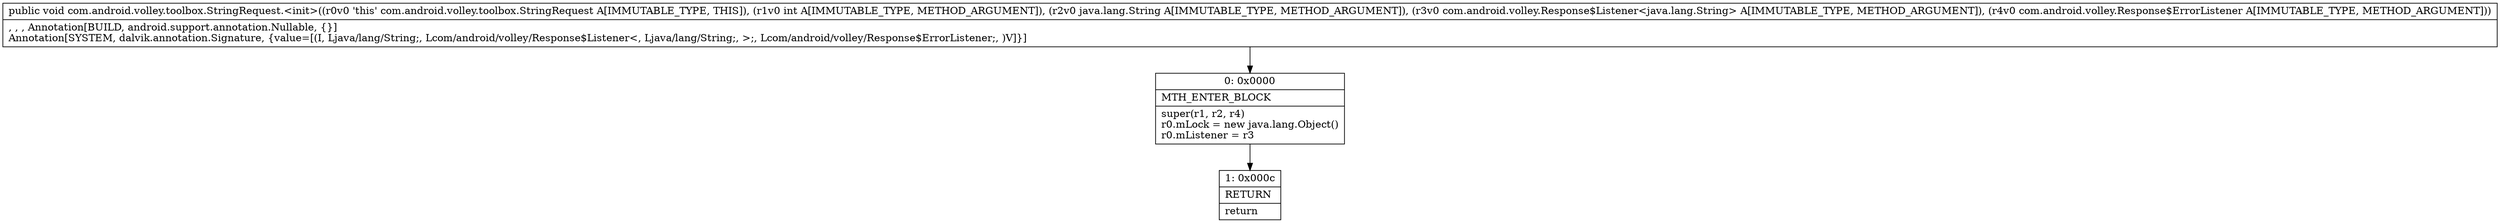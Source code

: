 digraph "CFG forcom.android.volley.toolbox.StringRequest.\<init\>(ILjava\/lang\/String;Lcom\/android\/volley\/Response$Listener;Lcom\/android\/volley\/Response$ErrorListener;)V" {
Node_0 [shape=record,label="{0\:\ 0x0000|MTH_ENTER_BLOCK\l|super(r1, r2, r4)\lr0.mLock = new java.lang.Object()\lr0.mListener = r3\l}"];
Node_1 [shape=record,label="{1\:\ 0x000c|RETURN\l|return\l}"];
MethodNode[shape=record,label="{public void com.android.volley.toolbox.StringRequest.\<init\>((r0v0 'this' com.android.volley.toolbox.StringRequest A[IMMUTABLE_TYPE, THIS]), (r1v0 int A[IMMUTABLE_TYPE, METHOD_ARGUMENT]), (r2v0 java.lang.String A[IMMUTABLE_TYPE, METHOD_ARGUMENT]), (r3v0 com.android.volley.Response$Listener\<java.lang.String\> A[IMMUTABLE_TYPE, METHOD_ARGUMENT]), (r4v0 com.android.volley.Response$ErrorListener A[IMMUTABLE_TYPE, METHOD_ARGUMENT]))  | , , , Annotation[BUILD, android.support.annotation.Nullable, \{\}]\lAnnotation[SYSTEM, dalvik.annotation.Signature, \{value=[(I, Ljava\/lang\/String;, Lcom\/android\/volley\/Response$Listener\<, Ljava\/lang\/String;, \>;, Lcom\/android\/volley\/Response$ErrorListener;, )V]\}]\l}"];
MethodNode -> Node_0;
Node_0 -> Node_1;
}

